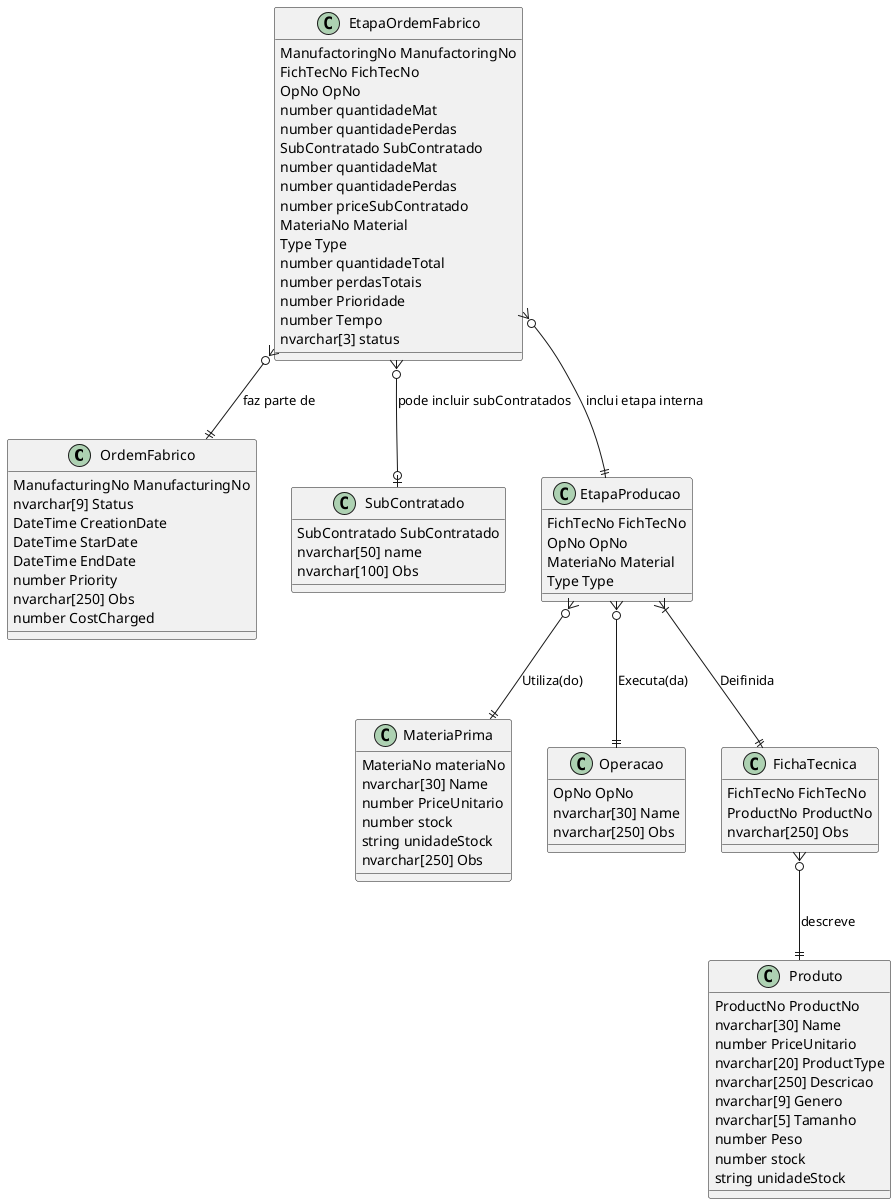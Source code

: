 @startuml teste 


class OrdemFabrico {
    ManufacturingNo ManufacturingNo
    nvarchar[9] Status 
    DateTime CreationDate
    DateTime StarDate
    DateTime EndDate
    number Priority
    nvarchar[250] Obs
    number CostCharged
}

class MateriaPrima {
    MateriaNo materiaNo
    nvarchar[30] Name
    number PriceUnitario
    number stock 
    string unidadeStock
    nvarchar[250] Obs
}

class Operacao {
    OpNo OpNo 
    nvarchar[30] Name 
    nvarchar[250] Obs
}

class SubContratado {
    SubContratado SubContratado
    nvarchar[50] name
    nvarchar[100] Obs
}

class FichaTecnica {
    FichTecNo FichTecNo
    ProductNo ProductNo   
    nvarchar[250] Obs
}

class Produto {
    ProductNo ProductNo
    nvarchar[30] Name 
    number PriceUnitario 
    nvarchar[20] ProductType
    nvarchar[250] Descricao
    nvarchar[9] Genero
    nvarchar[5] Tamanho
    number Peso
    number stock 
    string unidadeStock
}


class EtapaProducao {
    FichTecNo FichTecNo
    OpNo OpNo
    MateriaNo Material
    Type Type
}


/'
Verficiar se o MAterial e sempre um Material Final
'/
class EtapaOrdemFabrico {
    ManufactoringNo ManufactoringNo
    FichTecNo FichTecNo
    OpNo OpNo
    number quantidadeMat
    number quantidadePerdas
    SubContratado SubContratado
    number quantidadeMat
    number quantidadePerdas
    number priceSubContratado
    MateriaNo Material 
    Type Type
    number quantidadeTotal
    number perdasTotais
    number Prioridade
    number Tempo
    nvarchar[3] status
}

/'
Etapa Producao Interna
'/
EtapaProducao }|--|| FichaTecnica: Deifinida
EtapaProducao }o--|| MateriaPrima: Utiliza(do)
EtapaProducao }o--|| Operacao: Executa(da)

/'
Etapas da Ordem de Fabrico
'/
EtapaOrdemFabrico }o--|| OrdemFabrico: faz parte de
EtapaOrdemFabrico }o--|| EtapaProducao: inclui etapa interna
EtapaOrdemFabrico }o--o| SubContratado: pode incluir subContratados

FichaTecnica }o--|| Produto: descreve
@end